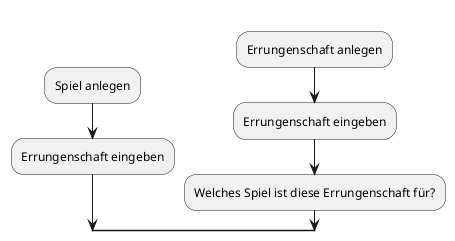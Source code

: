 @startuml
split
   -[hidden]->
   :Spiel anlegen;
   :Errungenschaft eingeben;
split again
   -[hidden]->
   :Errungenschaft anlegen;
   :Errungenschaft eingeben;
   :Welches Spiel ist diese Errungenschaft für?;
end split

@enduml
